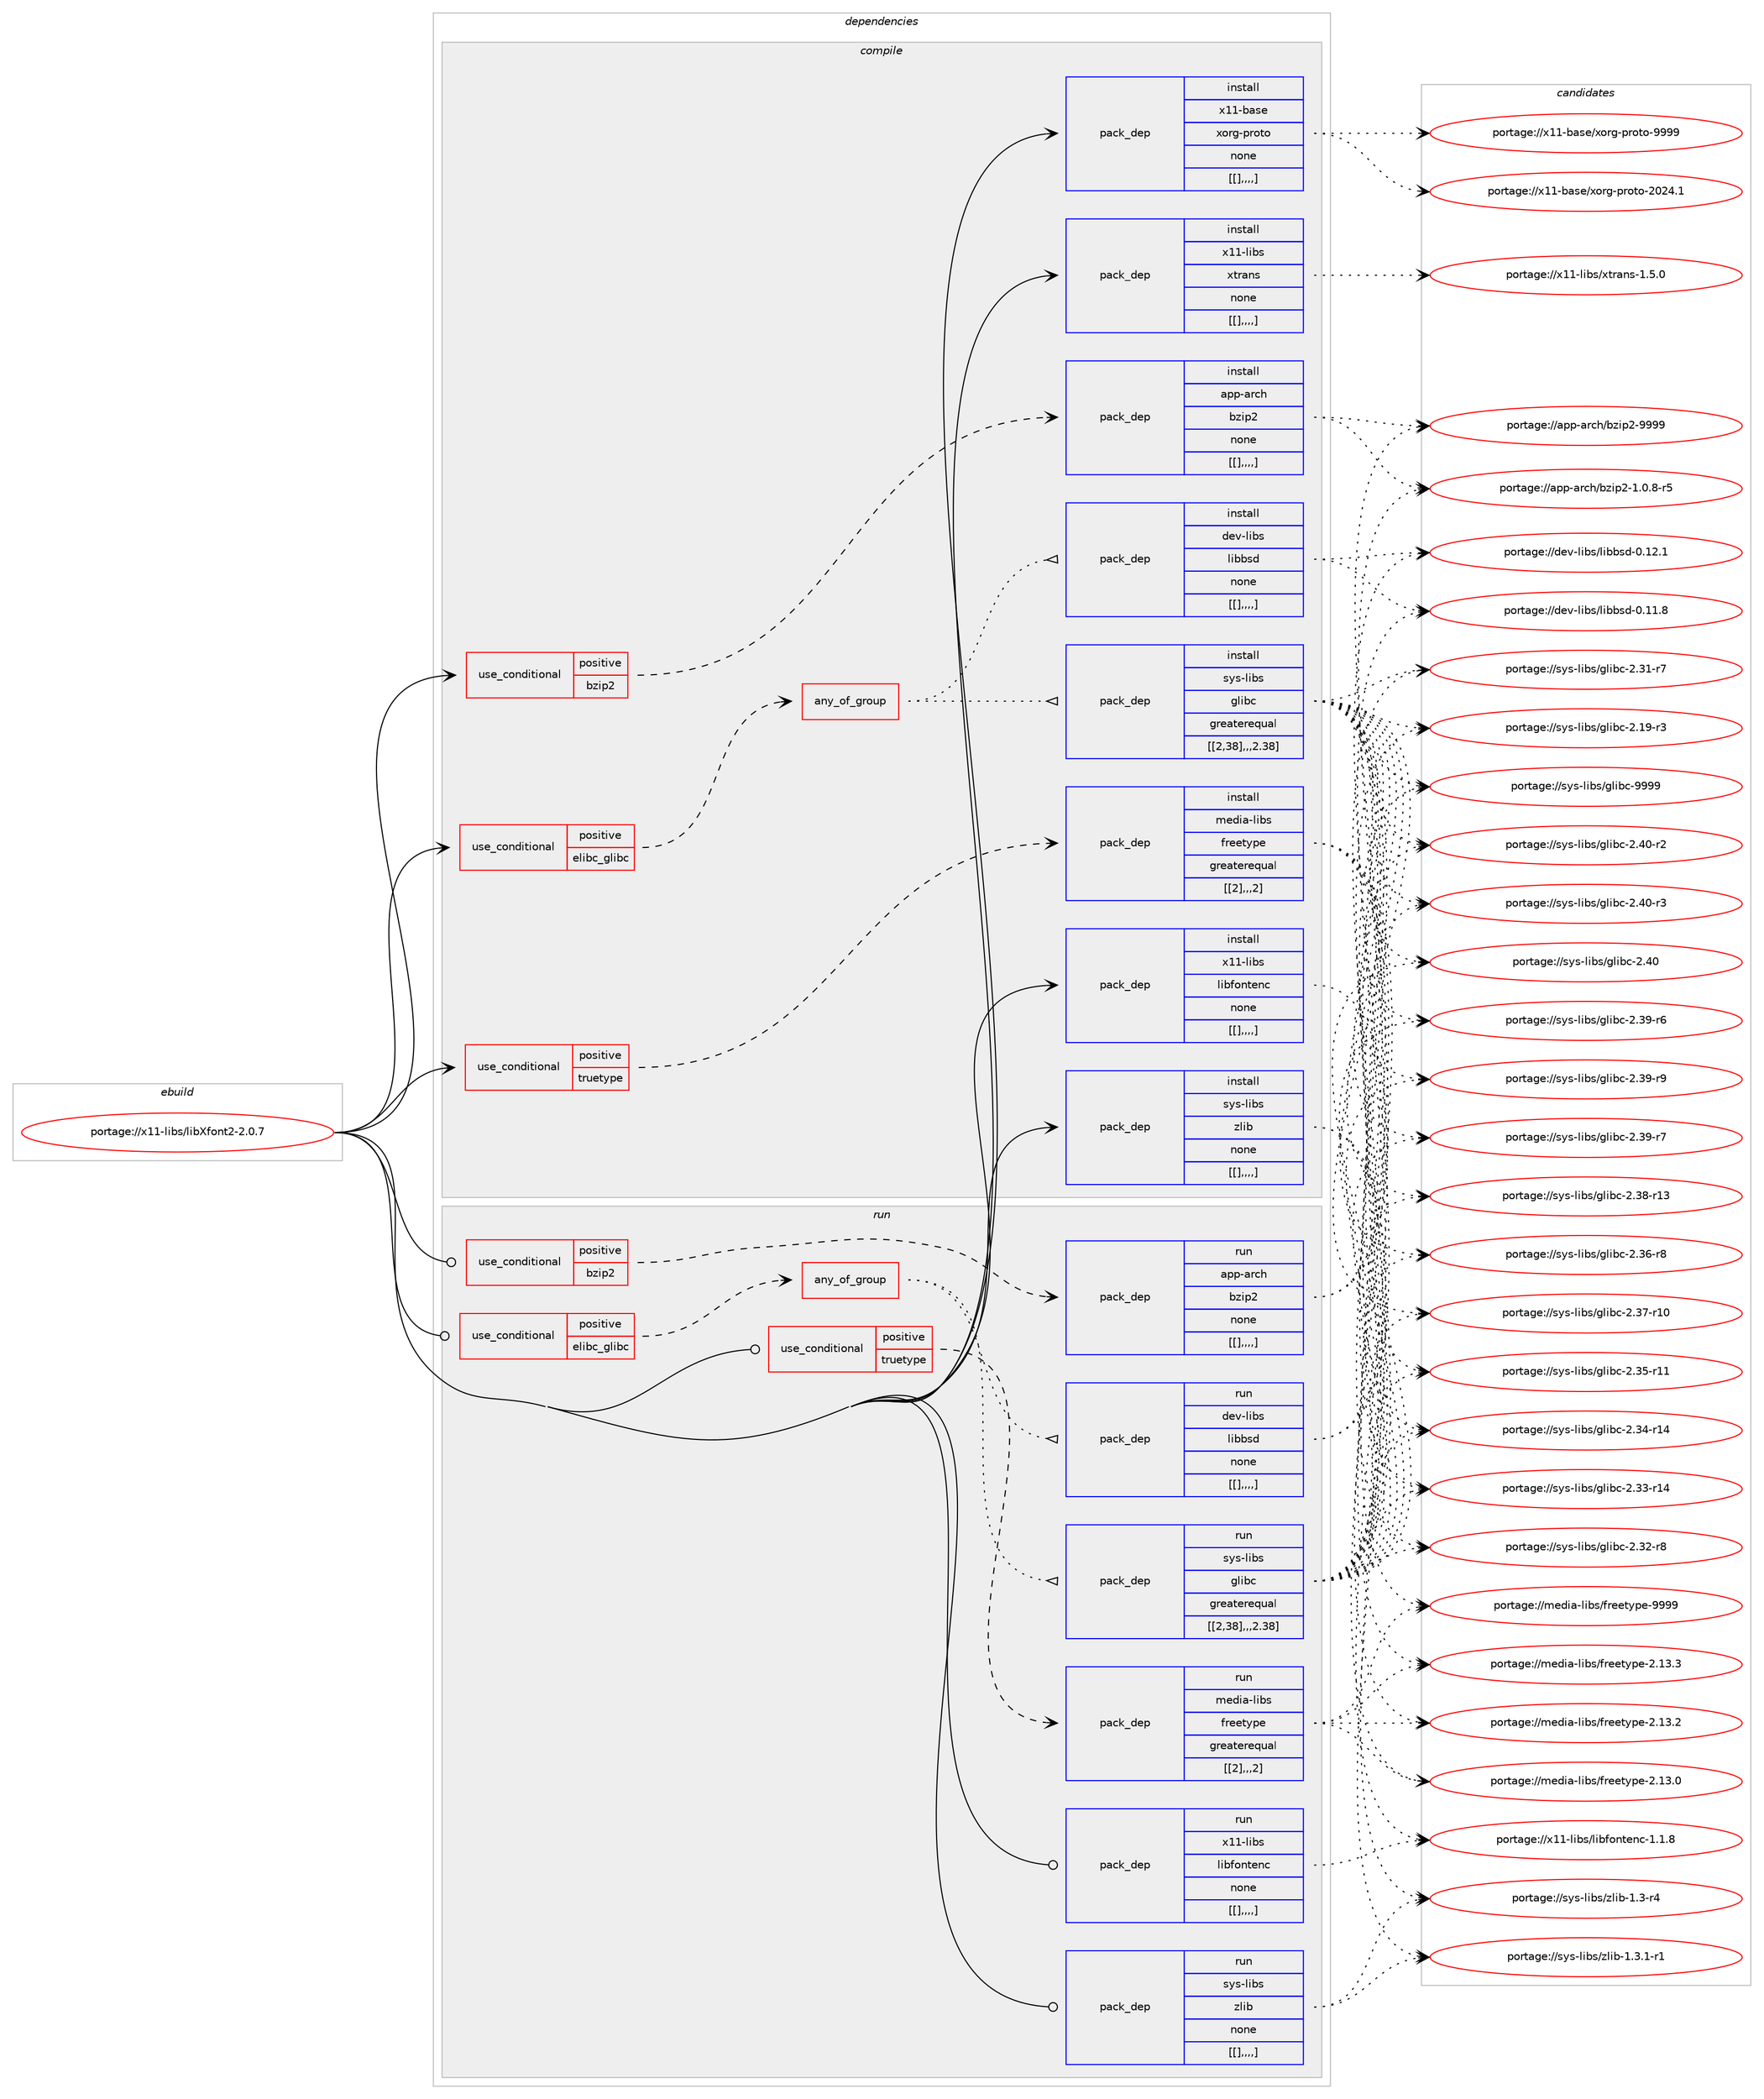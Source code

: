 digraph prolog {

# *************
# Graph options
# *************

newrank=true;
concentrate=true;
compound=true;
graph [rankdir=LR,fontname=Helvetica,fontsize=10,ranksep=1.5];#, ranksep=2.5, nodesep=0.2];
edge  [arrowhead=vee];
node  [fontname=Helvetica,fontsize=10];

# **********
# The ebuild
# **********

subgraph cluster_leftcol {
color=gray;
label=<<i>ebuild</i>>;
id [label="portage://x11-libs/libXfont2-2.0.7", color=red, width=4, href="../x11-libs/libXfont2-2.0.7.svg"];
}

# ****************
# The dependencies
# ****************

subgraph cluster_midcol {
color=gray;
label=<<i>dependencies</i>>;
subgraph cluster_compile {
fillcolor="#eeeeee";
style=filled;
label=<<i>compile</i>>;
subgraph cond11907 {
dependency33641 [label=<<TABLE BORDER="0" CELLBORDER="1" CELLSPACING="0" CELLPADDING="4"><TR><TD ROWSPAN="3" CELLPADDING="10">use_conditional</TD></TR><TR><TD>positive</TD></TR><TR><TD>bzip2</TD></TR></TABLE>>, shape=none, color=red];
subgraph pack21508 {
dependency33642 [label=<<TABLE BORDER="0" CELLBORDER="1" CELLSPACING="0" CELLPADDING="4" WIDTH="220"><TR><TD ROWSPAN="6" CELLPADDING="30">pack_dep</TD></TR><TR><TD WIDTH="110">install</TD></TR><TR><TD>app-arch</TD></TR><TR><TD>bzip2</TD></TR><TR><TD>none</TD></TR><TR><TD>[[],,,,]</TD></TR></TABLE>>, shape=none, color=blue];
}
dependency33641:e -> dependency33642:w [weight=20,style="dashed",arrowhead="vee"];
}
id:e -> dependency33641:w [weight=20,style="solid",arrowhead="vee"];
subgraph cond11908 {
dependency33643 [label=<<TABLE BORDER="0" CELLBORDER="1" CELLSPACING="0" CELLPADDING="4"><TR><TD ROWSPAN="3" CELLPADDING="10">use_conditional</TD></TR><TR><TD>positive</TD></TR><TR><TD>elibc_glibc</TD></TR></TABLE>>, shape=none, color=red];
subgraph any216 {
dependency33644 [label=<<TABLE BORDER="0" CELLBORDER="1" CELLSPACING="0" CELLPADDING="4"><TR><TD CELLPADDING="10">any_of_group</TD></TR></TABLE>>, shape=none, color=red];subgraph pack21509 {
dependency33645 [label=<<TABLE BORDER="0" CELLBORDER="1" CELLSPACING="0" CELLPADDING="4" WIDTH="220"><TR><TD ROWSPAN="6" CELLPADDING="30">pack_dep</TD></TR><TR><TD WIDTH="110">install</TD></TR><TR><TD>sys-libs</TD></TR><TR><TD>glibc</TD></TR><TR><TD>greaterequal</TD></TR><TR><TD>[[2,38],,,2.38]</TD></TR></TABLE>>, shape=none, color=blue];
}
dependency33644:e -> dependency33645:w [weight=20,style="dotted",arrowhead="oinv"];
subgraph pack21510 {
dependency33646 [label=<<TABLE BORDER="0" CELLBORDER="1" CELLSPACING="0" CELLPADDING="4" WIDTH="220"><TR><TD ROWSPAN="6" CELLPADDING="30">pack_dep</TD></TR><TR><TD WIDTH="110">install</TD></TR><TR><TD>dev-libs</TD></TR><TR><TD>libbsd</TD></TR><TR><TD>none</TD></TR><TR><TD>[[],,,,]</TD></TR></TABLE>>, shape=none, color=blue];
}
dependency33644:e -> dependency33646:w [weight=20,style="dotted",arrowhead="oinv"];
}
dependency33643:e -> dependency33644:w [weight=20,style="dashed",arrowhead="vee"];
}
id:e -> dependency33643:w [weight=20,style="solid",arrowhead="vee"];
subgraph cond11909 {
dependency33647 [label=<<TABLE BORDER="0" CELLBORDER="1" CELLSPACING="0" CELLPADDING="4"><TR><TD ROWSPAN="3" CELLPADDING="10">use_conditional</TD></TR><TR><TD>positive</TD></TR><TR><TD>truetype</TD></TR></TABLE>>, shape=none, color=red];
subgraph pack21511 {
dependency33648 [label=<<TABLE BORDER="0" CELLBORDER="1" CELLSPACING="0" CELLPADDING="4" WIDTH="220"><TR><TD ROWSPAN="6" CELLPADDING="30">pack_dep</TD></TR><TR><TD WIDTH="110">install</TD></TR><TR><TD>media-libs</TD></TR><TR><TD>freetype</TD></TR><TR><TD>greaterequal</TD></TR><TR><TD>[[2],,,2]</TD></TR></TABLE>>, shape=none, color=blue];
}
dependency33647:e -> dependency33648:w [weight=20,style="dashed",arrowhead="vee"];
}
id:e -> dependency33647:w [weight=20,style="solid",arrowhead="vee"];
subgraph pack21512 {
dependency33649 [label=<<TABLE BORDER="0" CELLBORDER="1" CELLSPACING="0" CELLPADDING="4" WIDTH="220"><TR><TD ROWSPAN="6" CELLPADDING="30">pack_dep</TD></TR><TR><TD WIDTH="110">install</TD></TR><TR><TD>sys-libs</TD></TR><TR><TD>zlib</TD></TR><TR><TD>none</TD></TR><TR><TD>[[],,,,]</TD></TR></TABLE>>, shape=none, color=blue];
}
id:e -> dependency33649:w [weight=20,style="solid",arrowhead="vee"];
subgraph pack21513 {
dependency33650 [label=<<TABLE BORDER="0" CELLBORDER="1" CELLSPACING="0" CELLPADDING="4" WIDTH="220"><TR><TD ROWSPAN="6" CELLPADDING="30">pack_dep</TD></TR><TR><TD WIDTH="110">install</TD></TR><TR><TD>x11-base</TD></TR><TR><TD>xorg-proto</TD></TR><TR><TD>none</TD></TR><TR><TD>[[],,,,]</TD></TR></TABLE>>, shape=none, color=blue];
}
id:e -> dependency33650:w [weight=20,style="solid",arrowhead="vee"];
subgraph pack21514 {
dependency33651 [label=<<TABLE BORDER="0" CELLBORDER="1" CELLSPACING="0" CELLPADDING="4" WIDTH="220"><TR><TD ROWSPAN="6" CELLPADDING="30">pack_dep</TD></TR><TR><TD WIDTH="110">install</TD></TR><TR><TD>x11-libs</TD></TR><TR><TD>libfontenc</TD></TR><TR><TD>none</TD></TR><TR><TD>[[],,,,]</TD></TR></TABLE>>, shape=none, color=blue];
}
id:e -> dependency33651:w [weight=20,style="solid",arrowhead="vee"];
subgraph pack21515 {
dependency33652 [label=<<TABLE BORDER="0" CELLBORDER="1" CELLSPACING="0" CELLPADDING="4" WIDTH="220"><TR><TD ROWSPAN="6" CELLPADDING="30">pack_dep</TD></TR><TR><TD WIDTH="110">install</TD></TR><TR><TD>x11-libs</TD></TR><TR><TD>xtrans</TD></TR><TR><TD>none</TD></TR><TR><TD>[[],,,,]</TD></TR></TABLE>>, shape=none, color=blue];
}
id:e -> dependency33652:w [weight=20,style="solid",arrowhead="vee"];
}
subgraph cluster_compileandrun {
fillcolor="#eeeeee";
style=filled;
label=<<i>compile and run</i>>;
}
subgraph cluster_run {
fillcolor="#eeeeee";
style=filled;
label=<<i>run</i>>;
subgraph cond11910 {
dependency33653 [label=<<TABLE BORDER="0" CELLBORDER="1" CELLSPACING="0" CELLPADDING="4"><TR><TD ROWSPAN="3" CELLPADDING="10">use_conditional</TD></TR><TR><TD>positive</TD></TR><TR><TD>bzip2</TD></TR></TABLE>>, shape=none, color=red];
subgraph pack21516 {
dependency33654 [label=<<TABLE BORDER="0" CELLBORDER="1" CELLSPACING="0" CELLPADDING="4" WIDTH="220"><TR><TD ROWSPAN="6" CELLPADDING="30">pack_dep</TD></TR><TR><TD WIDTH="110">run</TD></TR><TR><TD>app-arch</TD></TR><TR><TD>bzip2</TD></TR><TR><TD>none</TD></TR><TR><TD>[[],,,,]</TD></TR></TABLE>>, shape=none, color=blue];
}
dependency33653:e -> dependency33654:w [weight=20,style="dashed",arrowhead="vee"];
}
id:e -> dependency33653:w [weight=20,style="solid",arrowhead="odot"];
subgraph cond11911 {
dependency33655 [label=<<TABLE BORDER="0" CELLBORDER="1" CELLSPACING="0" CELLPADDING="4"><TR><TD ROWSPAN="3" CELLPADDING="10">use_conditional</TD></TR><TR><TD>positive</TD></TR><TR><TD>elibc_glibc</TD></TR></TABLE>>, shape=none, color=red];
subgraph any217 {
dependency33656 [label=<<TABLE BORDER="0" CELLBORDER="1" CELLSPACING="0" CELLPADDING="4"><TR><TD CELLPADDING="10">any_of_group</TD></TR></TABLE>>, shape=none, color=red];subgraph pack21517 {
dependency33657 [label=<<TABLE BORDER="0" CELLBORDER="1" CELLSPACING="0" CELLPADDING="4" WIDTH="220"><TR><TD ROWSPAN="6" CELLPADDING="30">pack_dep</TD></TR><TR><TD WIDTH="110">run</TD></TR><TR><TD>sys-libs</TD></TR><TR><TD>glibc</TD></TR><TR><TD>greaterequal</TD></TR><TR><TD>[[2,38],,,2.38]</TD></TR></TABLE>>, shape=none, color=blue];
}
dependency33656:e -> dependency33657:w [weight=20,style="dotted",arrowhead="oinv"];
subgraph pack21518 {
dependency33658 [label=<<TABLE BORDER="0" CELLBORDER="1" CELLSPACING="0" CELLPADDING="4" WIDTH="220"><TR><TD ROWSPAN="6" CELLPADDING="30">pack_dep</TD></TR><TR><TD WIDTH="110">run</TD></TR><TR><TD>dev-libs</TD></TR><TR><TD>libbsd</TD></TR><TR><TD>none</TD></TR><TR><TD>[[],,,,]</TD></TR></TABLE>>, shape=none, color=blue];
}
dependency33656:e -> dependency33658:w [weight=20,style="dotted",arrowhead="oinv"];
}
dependency33655:e -> dependency33656:w [weight=20,style="dashed",arrowhead="vee"];
}
id:e -> dependency33655:w [weight=20,style="solid",arrowhead="odot"];
subgraph cond11912 {
dependency33659 [label=<<TABLE BORDER="0" CELLBORDER="1" CELLSPACING="0" CELLPADDING="4"><TR><TD ROWSPAN="3" CELLPADDING="10">use_conditional</TD></TR><TR><TD>positive</TD></TR><TR><TD>truetype</TD></TR></TABLE>>, shape=none, color=red];
subgraph pack21519 {
dependency33660 [label=<<TABLE BORDER="0" CELLBORDER="1" CELLSPACING="0" CELLPADDING="4" WIDTH="220"><TR><TD ROWSPAN="6" CELLPADDING="30">pack_dep</TD></TR><TR><TD WIDTH="110">run</TD></TR><TR><TD>media-libs</TD></TR><TR><TD>freetype</TD></TR><TR><TD>greaterequal</TD></TR><TR><TD>[[2],,,2]</TD></TR></TABLE>>, shape=none, color=blue];
}
dependency33659:e -> dependency33660:w [weight=20,style="dashed",arrowhead="vee"];
}
id:e -> dependency33659:w [weight=20,style="solid",arrowhead="odot"];
subgraph pack21520 {
dependency33661 [label=<<TABLE BORDER="0" CELLBORDER="1" CELLSPACING="0" CELLPADDING="4" WIDTH="220"><TR><TD ROWSPAN="6" CELLPADDING="30">pack_dep</TD></TR><TR><TD WIDTH="110">run</TD></TR><TR><TD>sys-libs</TD></TR><TR><TD>zlib</TD></TR><TR><TD>none</TD></TR><TR><TD>[[],,,,]</TD></TR></TABLE>>, shape=none, color=blue];
}
id:e -> dependency33661:w [weight=20,style="solid",arrowhead="odot"];
subgraph pack21521 {
dependency33662 [label=<<TABLE BORDER="0" CELLBORDER="1" CELLSPACING="0" CELLPADDING="4" WIDTH="220"><TR><TD ROWSPAN="6" CELLPADDING="30">pack_dep</TD></TR><TR><TD WIDTH="110">run</TD></TR><TR><TD>x11-libs</TD></TR><TR><TD>libfontenc</TD></TR><TR><TD>none</TD></TR><TR><TD>[[],,,,]</TD></TR></TABLE>>, shape=none, color=blue];
}
id:e -> dependency33662:w [weight=20,style="solid",arrowhead="odot"];
}
}

# **************
# The candidates
# **************

subgraph cluster_choices {
rank=same;
color=gray;
label=<<i>candidates</i>>;

subgraph choice21508 {
color=black;
nodesep=1;
choice971121124597114991044798122105112504557575757 [label="portage://app-arch/bzip2-9999", color=red, width=4,href="../app-arch/bzip2-9999.svg"];
choice971121124597114991044798122105112504549464846564511453 [label="portage://app-arch/bzip2-1.0.8-r5", color=red, width=4,href="../app-arch/bzip2-1.0.8-r5.svg"];
dependency33642:e -> choice971121124597114991044798122105112504557575757:w [style=dotted,weight="100"];
dependency33642:e -> choice971121124597114991044798122105112504549464846564511453:w [style=dotted,weight="100"];
}
subgraph choice21509 {
color=black;
nodesep=1;
choice11512111545108105981154710310810598994557575757 [label="portage://sys-libs/glibc-9999", color=red, width=4,href="../sys-libs/glibc-9999.svg"];
choice115121115451081059811547103108105989945504652484511451 [label="portage://sys-libs/glibc-2.40-r3", color=red, width=4,href="../sys-libs/glibc-2.40-r3.svg"];
choice115121115451081059811547103108105989945504652484511450 [label="portage://sys-libs/glibc-2.40-r2", color=red, width=4,href="../sys-libs/glibc-2.40-r2.svg"];
choice11512111545108105981154710310810598994550465248 [label="portage://sys-libs/glibc-2.40", color=red, width=4,href="../sys-libs/glibc-2.40.svg"];
choice115121115451081059811547103108105989945504651574511457 [label="portage://sys-libs/glibc-2.39-r9", color=red, width=4,href="../sys-libs/glibc-2.39-r9.svg"];
choice115121115451081059811547103108105989945504651574511455 [label="portage://sys-libs/glibc-2.39-r7", color=red, width=4,href="../sys-libs/glibc-2.39-r7.svg"];
choice115121115451081059811547103108105989945504651574511454 [label="portage://sys-libs/glibc-2.39-r6", color=red, width=4,href="../sys-libs/glibc-2.39-r6.svg"];
choice11512111545108105981154710310810598994550465156451144951 [label="portage://sys-libs/glibc-2.38-r13", color=red, width=4,href="../sys-libs/glibc-2.38-r13.svg"];
choice11512111545108105981154710310810598994550465155451144948 [label="portage://sys-libs/glibc-2.37-r10", color=red, width=4,href="../sys-libs/glibc-2.37-r10.svg"];
choice115121115451081059811547103108105989945504651544511456 [label="portage://sys-libs/glibc-2.36-r8", color=red, width=4,href="../sys-libs/glibc-2.36-r8.svg"];
choice11512111545108105981154710310810598994550465153451144949 [label="portage://sys-libs/glibc-2.35-r11", color=red, width=4,href="../sys-libs/glibc-2.35-r11.svg"];
choice11512111545108105981154710310810598994550465152451144952 [label="portage://sys-libs/glibc-2.34-r14", color=red, width=4,href="../sys-libs/glibc-2.34-r14.svg"];
choice11512111545108105981154710310810598994550465151451144952 [label="portage://sys-libs/glibc-2.33-r14", color=red, width=4,href="../sys-libs/glibc-2.33-r14.svg"];
choice115121115451081059811547103108105989945504651504511456 [label="portage://sys-libs/glibc-2.32-r8", color=red, width=4,href="../sys-libs/glibc-2.32-r8.svg"];
choice115121115451081059811547103108105989945504651494511455 [label="portage://sys-libs/glibc-2.31-r7", color=red, width=4,href="../sys-libs/glibc-2.31-r7.svg"];
choice115121115451081059811547103108105989945504649574511451 [label="portage://sys-libs/glibc-2.19-r3", color=red, width=4,href="../sys-libs/glibc-2.19-r3.svg"];
dependency33645:e -> choice11512111545108105981154710310810598994557575757:w [style=dotted,weight="100"];
dependency33645:e -> choice115121115451081059811547103108105989945504652484511451:w [style=dotted,weight="100"];
dependency33645:e -> choice115121115451081059811547103108105989945504652484511450:w [style=dotted,weight="100"];
dependency33645:e -> choice11512111545108105981154710310810598994550465248:w [style=dotted,weight="100"];
dependency33645:e -> choice115121115451081059811547103108105989945504651574511457:w [style=dotted,weight="100"];
dependency33645:e -> choice115121115451081059811547103108105989945504651574511455:w [style=dotted,weight="100"];
dependency33645:e -> choice115121115451081059811547103108105989945504651574511454:w [style=dotted,weight="100"];
dependency33645:e -> choice11512111545108105981154710310810598994550465156451144951:w [style=dotted,weight="100"];
dependency33645:e -> choice11512111545108105981154710310810598994550465155451144948:w [style=dotted,weight="100"];
dependency33645:e -> choice115121115451081059811547103108105989945504651544511456:w [style=dotted,weight="100"];
dependency33645:e -> choice11512111545108105981154710310810598994550465153451144949:w [style=dotted,weight="100"];
dependency33645:e -> choice11512111545108105981154710310810598994550465152451144952:w [style=dotted,weight="100"];
dependency33645:e -> choice11512111545108105981154710310810598994550465151451144952:w [style=dotted,weight="100"];
dependency33645:e -> choice115121115451081059811547103108105989945504651504511456:w [style=dotted,weight="100"];
dependency33645:e -> choice115121115451081059811547103108105989945504651494511455:w [style=dotted,weight="100"];
dependency33645:e -> choice115121115451081059811547103108105989945504649574511451:w [style=dotted,weight="100"];
}
subgraph choice21510 {
color=black;
nodesep=1;
choice100101118451081059811547108105989811510045484649504649 [label="portage://dev-libs/libbsd-0.12.1", color=red, width=4,href="../dev-libs/libbsd-0.12.1.svg"];
choice100101118451081059811547108105989811510045484649494656 [label="portage://dev-libs/libbsd-0.11.8", color=red, width=4,href="../dev-libs/libbsd-0.11.8.svg"];
dependency33646:e -> choice100101118451081059811547108105989811510045484649504649:w [style=dotted,weight="100"];
dependency33646:e -> choice100101118451081059811547108105989811510045484649494656:w [style=dotted,weight="100"];
}
subgraph choice21511 {
color=black;
nodesep=1;
choice109101100105974510810598115471021141011011161211121014557575757 [label="portage://media-libs/freetype-9999", color=red, width=4,href="../media-libs/freetype-9999.svg"];
choice1091011001059745108105981154710211410110111612111210145504649514651 [label="portage://media-libs/freetype-2.13.3", color=red, width=4,href="../media-libs/freetype-2.13.3.svg"];
choice1091011001059745108105981154710211410110111612111210145504649514650 [label="portage://media-libs/freetype-2.13.2", color=red, width=4,href="../media-libs/freetype-2.13.2.svg"];
choice1091011001059745108105981154710211410110111612111210145504649514648 [label="portage://media-libs/freetype-2.13.0", color=red, width=4,href="../media-libs/freetype-2.13.0.svg"];
dependency33648:e -> choice109101100105974510810598115471021141011011161211121014557575757:w [style=dotted,weight="100"];
dependency33648:e -> choice1091011001059745108105981154710211410110111612111210145504649514651:w [style=dotted,weight="100"];
dependency33648:e -> choice1091011001059745108105981154710211410110111612111210145504649514650:w [style=dotted,weight="100"];
dependency33648:e -> choice1091011001059745108105981154710211410110111612111210145504649514648:w [style=dotted,weight="100"];
}
subgraph choice21512 {
color=black;
nodesep=1;
choice115121115451081059811547122108105984549465146494511449 [label="portage://sys-libs/zlib-1.3.1-r1", color=red, width=4,href="../sys-libs/zlib-1.3.1-r1.svg"];
choice11512111545108105981154712210810598454946514511452 [label="portage://sys-libs/zlib-1.3-r4", color=red, width=4,href="../sys-libs/zlib-1.3-r4.svg"];
dependency33649:e -> choice115121115451081059811547122108105984549465146494511449:w [style=dotted,weight="100"];
dependency33649:e -> choice11512111545108105981154712210810598454946514511452:w [style=dotted,weight="100"];
}
subgraph choice21513 {
color=black;
nodesep=1;
choice120494945989711510147120111114103451121141111161114557575757 [label="portage://x11-base/xorg-proto-9999", color=red, width=4,href="../x11-base/xorg-proto-9999.svg"];
choice1204949459897115101471201111141034511211411111611145504850524649 [label="portage://x11-base/xorg-proto-2024.1", color=red, width=4,href="../x11-base/xorg-proto-2024.1.svg"];
dependency33650:e -> choice120494945989711510147120111114103451121141111161114557575757:w [style=dotted,weight="100"];
dependency33650:e -> choice1204949459897115101471201111141034511211411111611145504850524649:w [style=dotted,weight="100"];
}
subgraph choice21514 {
color=black;
nodesep=1;
choice12049494510810598115471081059810211111011610111099454946494656 [label="portage://x11-libs/libfontenc-1.1.8", color=red, width=4,href="../x11-libs/libfontenc-1.1.8.svg"];
dependency33651:e -> choice12049494510810598115471081059810211111011610111099454946494656:w [style=dotted,weight="100"];
}
subgraph choice21515 {
color=black;
nodesep=1;
choice120494945108105981154712011611497110115454946534648 [label="portage://x11-libs/xtrans-1.5.0", color=red, width=4,href="../x11-libs/xtrans-1.5.0.svg"];
dependency33652:e -> choice120494945108105981154712011611497110115454946534648:w [style=dotted,weight="100"];
}
subgraph choice21516 {
color=black;
nodesep=1;
choice971121124597114991044798122105112504557575757 [label="portage://app-arch/bzip2-9999", color=red, width=4,href="../app-arch/bzip2-9999.svg"];
choice971121124597114991044798122105112504549464846564511453 [label="portage://app-arch/bzip2-1.0.8-r5", color=red, width=4,href="../app-arch/bzip2-1.0.8-r5.svg"];
dependency33654:e -> choice971121124597114991044798122105112504557575757:w [style=dotted,weight="100"];
dependency33654:e -> choice971121124597114991044798122105112504549464846564511453:w [style=dotted,weight="100"];
}
subgraph choice21517 {
color=black;
nodesep=1;
choice11512111545108105981154710310810598994557575757 [label="portage://sys-libs/glibc-9999", color=red, width=4,href="../sys-libs/glibc-9999.svg"];
choice115121115451081059811547103108105989945504652484511451 [label="portage://sys-libs/glibc-2.40-r3", color=red, width=4,href="../sys-libs/glibc-2.40-r3.svg"];
choice115121115451081059811547103108105989945504652484511450 [label="portage://sys-libs/glibc-2.40-r2", color=red, width=4,href="../sys-libs/glibc-2.40-r2.svg"];
choice11512111545108105981154710310810598994550465248 [label="portage://sys-libs/glibc-2.40", color=red, width=4,href="../sys-libs/glibc-2.40.svg"];
choice115121115451081059811547103108105989945504651574511457 [label="portage://sys-libs/glibc-2.39-r9", color=red, width=4,href="../sys-libs/glibc-2.39-r9.svg"];
choice115121115451081059811547103108105989945504651574511455 [label="portage://sys-libs/glibc-2.39-r7", color=red, width=4,href="../sys-libs/glibc-2.39-r7.svg"];
choice115121115451081059811547103108105989945504651574511454 [label="portage://sys-libs/glibc-2.39-r6", color=red, width=4,href="../sys-libs/glibc-2.39-r6.svg"];
choice11512111545108105981154710310810598994550465156451144951 [label="portage://sys-libs/glibc-2.38-r13", color=red, width=4,href="../sys-libs/glibc-2.38-r13.svg"];
choice11512111545108105981154710310810598994550465155451144948 [label="portage://sys-libs/glibc-2.37-r10", color=red, width=4,href="../sys-libs/glibc-2.37-r10.svg"];
choice115121115451081059811547103108105989945504651544511456 [label="portage://sys-libs/glibc-2.36-r8", color=red, width=4,href="../sys-libs/glibc-2.36-r8.svg"];
choice11512111545108105981154710310810598994550465153451144949 [label="portage://sys-libs/glibc-2.35-r11", color=red, width=4,href="../sys-libs/glibc-2.35-r11.svg"];
choice11512111545108105981154710310810598994550465152451144952 [label="portage://sys-libs/glibc-2.34-r14", color=red, width=4,href="../sys-libs/glibc-2.34-r14.svg"];
choice11512111545108105981154710310810598994550465151451144952 [label="portage://sys-libs/glibc-2.33-r14", color=red, width=4,href="../sys-libs/glibc-2.33-r14.svg"];
choice115121115451081059811547103108105989945504651504511456 [label="portage://sys-libs/glibc-2.32-r8", color=red, width=4,href="../sys-libs/glibc-2.32-r8.svg"];
choice115121115451081059811547103108105989945504651494511455 [label="portage://sys-libs/glibc-2.31-r7", color=red, width=4,href="../sys-libs/glibc-2.31-r7.svg"];
choice115121115451081059811547103108105989945504649574511451 [label="portage://sys-libs/glibc-2.19-r3", color=red, width=4,href="../sys-libs/glibc-2.19-r3.svg"];
dependency33657:e -> choice11512111545108105981154710310810598994557575757:w [style=dotted,weight="100"];
dependency33657:e -> choice115121115451081059811547103108105989945504652484511451:w [style=dotted,weight="100"];
dependency33657:e -> choice115121115451081059811547103108105989945504652484511450:w [style=dotted,weight="100"];
dependency33657:e -> choice11512111545108105981154710310810598994550465248:w [style=dotted,weight="100"];
dependency33657:e -> choice115121115451081059811547103108105989945504651574511457:w [style=dotted,weight="100"];
dependency33657:e -> choice115121115451081059811547103108105989945504651574511455:w [style=dotted,weight="100"];
dependency33657:e -> choice115121115451081059811547103108105989945504651574511454:w [style=dotted,weight="100"];
dependency33657:e -> choice11512111545108105981154710310810598994550465156451144951:w [style=dotted,weight="100"];
dependency33657:e -> choice11512111545108105981154710310810598994550465155451144948:w [style=dotted,weight="100"];
dependency33657:e -> choice115121115451081059811547103108105989945504651544511456:w [style=dotted,weight="100"];
dependency33657:e -> choice11512111545108105981154710310810598994550465153451144949:w [style=dotted,weight="100"];
dependency33657:e -> choice11512111545108105981154710310810598994550465152451144952:w [style=dotted,weight="100"];
dependency33657:e -> choice11512111545108105981154710310810598994550465151451144952:w [style=dotted,weight="100"];
dependency33657:e -> choice115121115451081059811547103108105989945504651504511456:w [style=dotted,weight="100"];
dependency33657:e -> choice115121115451081059811547103108105989945504651494511455:w [style=dotted,weight="100"];
dependency33657:e -> choice115121115451081059811547103108105989945504649574511451:w [style=dotted,weight="100"];
}
subgraph choice21518 {
color=black;
nodesep=1;
choice100101118451081059811547108105989811510045484649504649 [label="portage://dev-libs/libbsd-0.12.1", color=red, width=4,href="../dev-libs/libbsd-0.12.1.svg"];
choice100101118451081059811547108105989811510045484649494656 [label="portage://dev-libs/libbsd-0.11.8", color=red, width=4,href="../dev-libs/libbsd-0.11.8.svg"];
dependency33658:e -> choice100101118451081059811547108105989811510045484649504649:w [style=dotted,weight="100"];
dependency33658:e -> choice100101118451081059811547108105989811510045484649494656:w [style=dotted,weight="100"];
}
subgraph choice21519 {
color=black;
nodesep=1;
choice109101100105974510810598115471021141011011161211121014557575757 [label="portage://media-libs/freetype-9999", color=red, width=4,href="../media-libs/freetype-9999.svg"];
choice1091011001059745108105981154710211410110111612111210145504649514651 [label="portage://media-libs/freetype-2.13.3", color=red, width=4,href="../media-libs/freetype-2.13.3.svg"];
choice1091011001059745108105981154710211410110111612111210145504649514650 [label="portage://media-libs/freetype-2.13.2", color=red, width=4,href="../media-libs/freetype-2.13.2.svg"];
choice1091011001059745108105981154710211410110111612111210145504649514648 [label="portage://media-libs/freetype-2.13.0", color=red, width=4,href="../media-libs/freetype-2.13.0.svg"];
dependency33660:e -> choice109101100105974510810598115471021141011011161211121014557575757:w [style=dotted,weight="100"];
dependency33660:e -> choice1091011001059745108105981154710211410110111612111210145504649514651:w [style=dotted,weight="100"];
dependency33660:e -> choice1091011001059745108105981154710211410110111612111210145504649514650:w [style=dotted,weight="100"];
dependency33660:e -> choice1091011001059745108105981154710211410110111612111210145504649514648:w [style=dotted,weight="100"];
}
subgraph choice21520 {
color=black;
nodesep=1;
choice115121115451081059811547122108105984549465146494511449 [label="portage://sys-libs/zlib-1.3.1-r1", color=red, width=4,href="../sys-libs/zlib-1.3.1-r1.svg"];
choice11512111545108105981154712210810598454946514511452 [label="portage://sys-libs/zlib-1.3-r4", color=red, width=4,href="../sys-libs/zlib-1.3-r4.svg"];
dependency33661:e -> choice115121115451081059811547122108105984549465146494511449:w [style=dotted,weight="100"];
dependency33661:e -> choice11512111545108105981154712210810598454946514511452:w [style=dotted,weight="100"];
}
subgraph choice21521 {
color=black;
nodesep=1;
choice12049494510810598115471081059810211111011610111099454946494656 [label="portage://x11-libs/libfontenc-1.1.8", color=red, width=4,href="../x11-libs/libfontenc-1.1.8.svg"];
dependency33662:e -> choice12049494510810598115471081059810211111011610111099454946494656:w [style=dotted,weight="100"];
}
}

}
